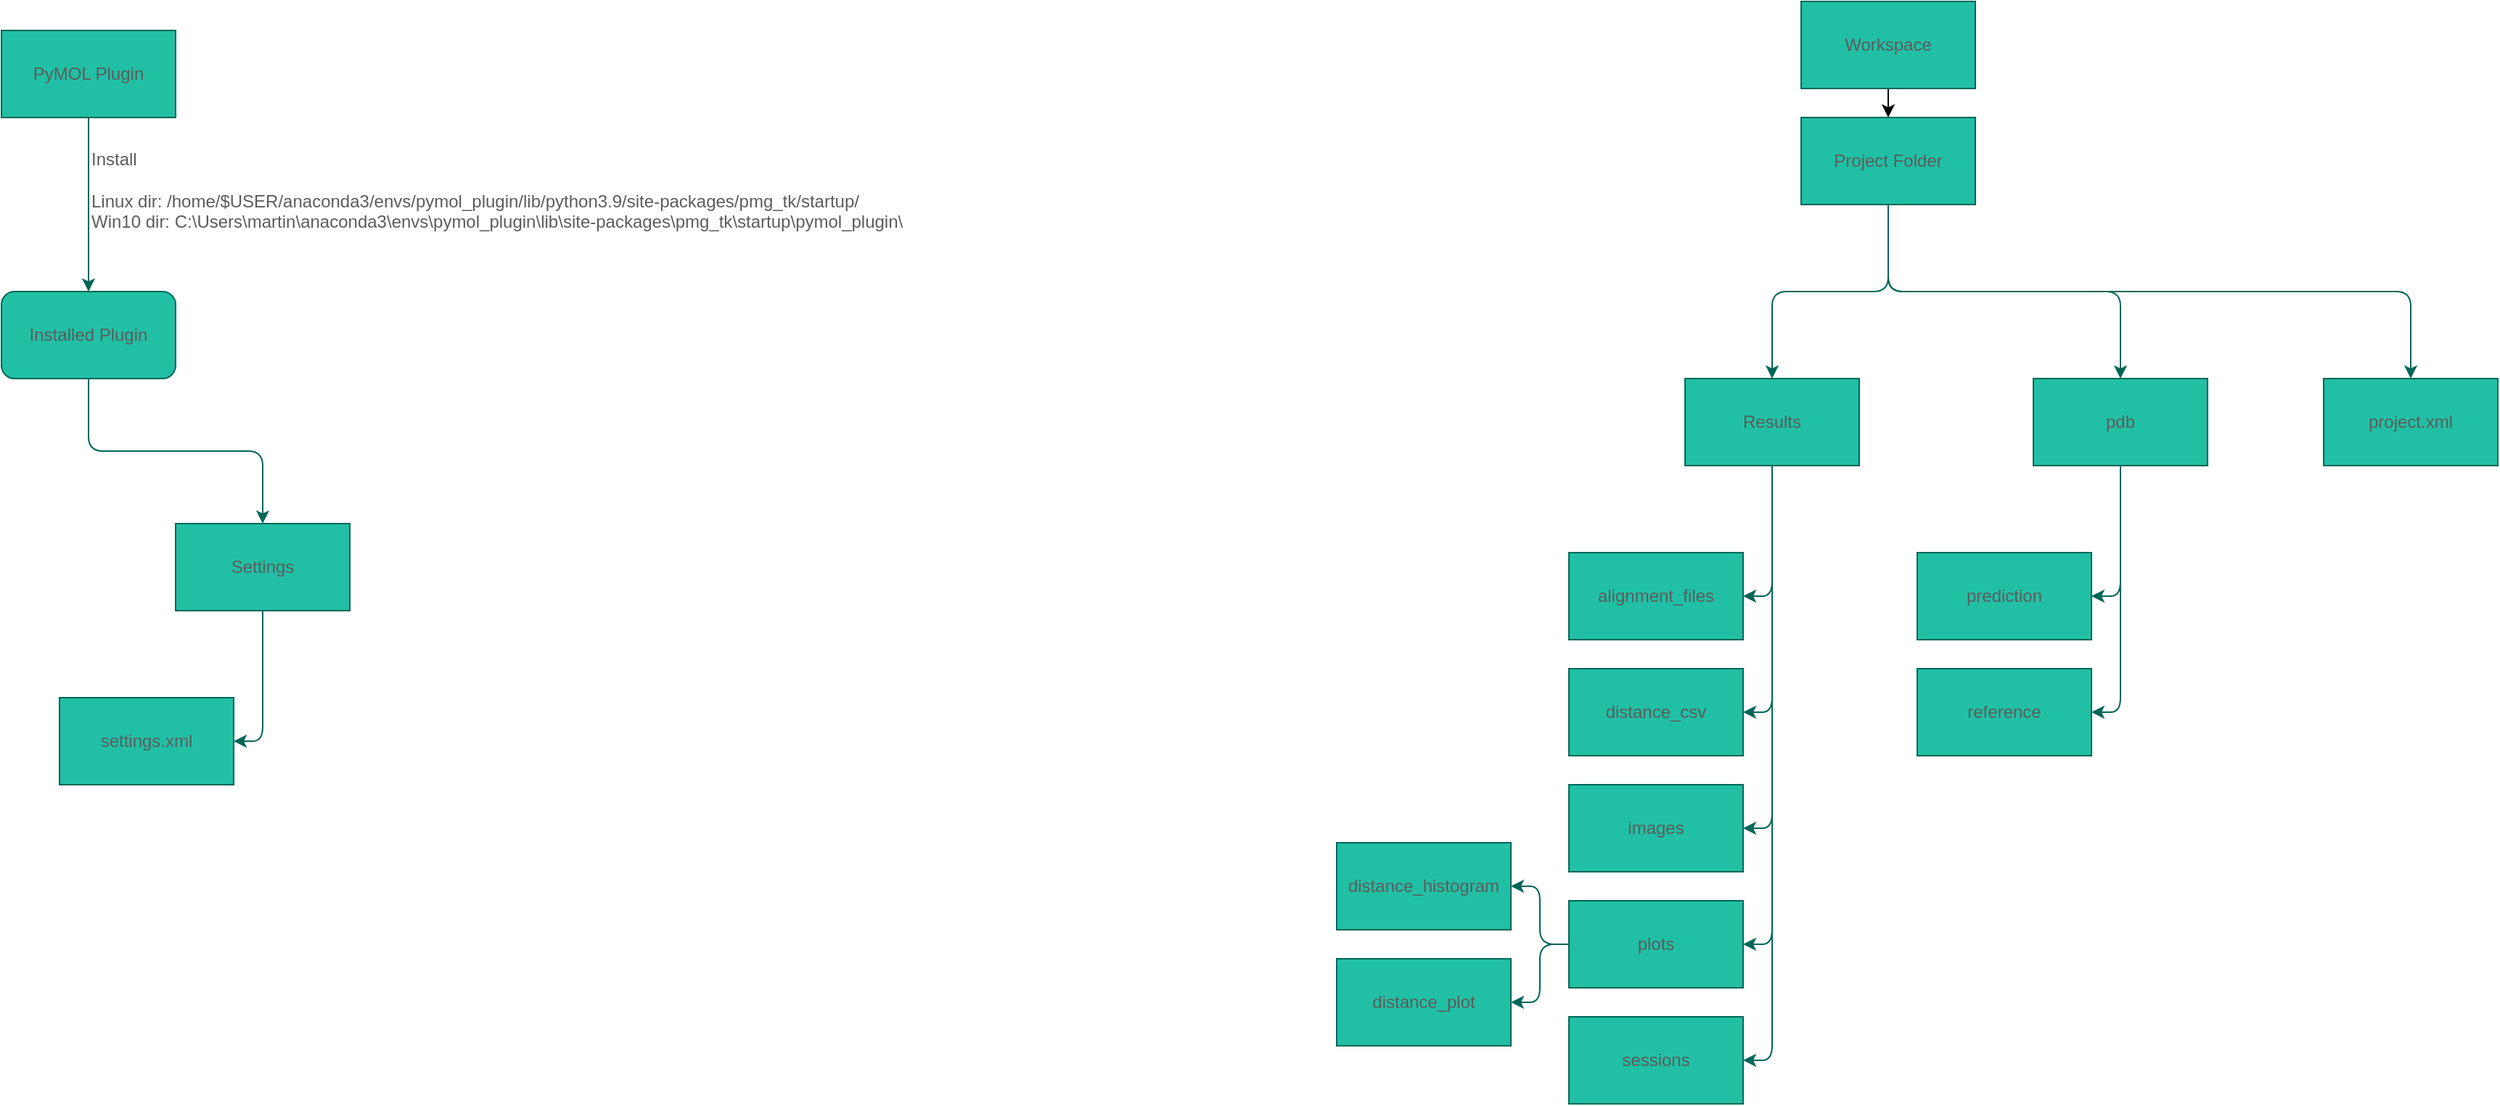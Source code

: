 <mxfile version="18.0.1" type="device"><diagram id="A2rIJ5iO6viDRweJFBFi" name="Page-1"><mxGraphModel dx="1422" dy="873" grid="1" gridSize="10" guides="1" tooltips="1" connect="1" arrows="1" fold="1" page="1" pageScale="1" pageWidth="1200" pageHeight="1600" math="0" shadow="0"><root><mxCell id="0"/><mxCell id="1" parent="0"/><mxCell id="KsZdJDxt5uMHEJc0UxDU-3" style="edgeStyle=orthogonalEdgeStyle;curved=0;rounded=1;sketch=0;orthogonalLoop=1;jettySize=auto;html=1;exitX=0.5;exitY=1;exitDx=0;exitDy=0;entryX=0.5;entryY=0;entryDx=0;entryDy=0;fontColor=#5C5C5C;strokeColor=#006658;fillColor=#21C0A5;" parent="1" source="KsZdJDxt5uMHEJc0UxDU-1" target="KsZdJDxt5uMHEJc0UxDU-2" edge="1"><mxGeometry relative="1" as="geometry"/></mxCell><mxCell id="KsZdJDxt5uMHEJc0UxDU-1" value="PyMOL Plugin" style="rounded=0;whiteSpace=wrap;html=1;fillColor=#21C0A5;strokeColor=#006658;fontColor=#5C5C5C;" parent="1" vertex="1"><mxGeometry x="480" y="60" width="120" height="60" as="geometry"/></mxCell><mxCell id="KsZdJDxt5uMHEJc0UxDU-8" style="edgeStyle=orthogonalEdgeStyle;curved=0;rounded=1;sketch=0;orthogonalLoop=1;jettySize=auto;html=1;entryX=0.5;entryY=0;entryDx=0;entryDy=0;fontColor=#5C5C5C;strokeColor=#006658;fillColor=#21C0A5;exitX=0.5;exitY=1;exitDx=0;exitDy=0;" parent="1" source="uG6XFFSaxM5qkNmtva0j-2" target="KsZdJDxt5uMHEJc0UxDU-6" edge="1"><mxGeometry relative="1" as="geometry"><mxPoint x="1700" y="190" as="sourcePoint"/></mxGeometry></mxCell><mxCell id="KsZdJDxt5uMHEJc0UxDU-9" style="edgeStyle=orthogonalEdgeStyle;curved=0;rounded=1;sketch=0;orthogonalLoop=1;jettySize=auto;html=1;exitX=0.5;exitY=1;exitDx=0;exitDy=0;entryX=0.5;entryY=0;entryDx=0;entryDy=0;fontColor=#5C5C5C;strokeColor=#006658;fillColor=#21C0A5;" parent="1" source="KsZdJDxt5uMHEJc0UxDU-2" target="KsZdJDxt5uMHEJc0UxDU-7" edge="1"><mxGeometry relative="1" as="geometry"/></mxCell><mxCell id="KsZdJDxt5uMHEJc0UxDU-2" value="Installed Plugin" style="rounded=1;whiteSpace=wrap;html=1;sketch=0;fontColor=#5C5C5C;strokeColor=#006658;fillColor=#21C0A5;" parent="1" vertex="1"><mxGeometry x="480" y="240" width="120" height="60" as="geometry"/></mxCell><mxCell id="KsZdJDxt5uMHEJc0UxDU-4" value="Install&lt;br&gt;&lt;br&gt;Linux dir:&amp;nbsp;/home/$USER/anaconda3/envs/pymol_plugin/lib/python3.9/site-packages/pmg_tk/startup/&lt;br&gt;Win10 dir:&amp;nbsp;C:\\Users\\martin\\anaconda3\\envs\\pymol_plugin\\lib\\site-packages\\pmg_tk\\startup\\pymol_plugin\\&lt;br&gt;" style="text;strokeColor=none;fillColor=none;align=left;verticalAlign=middle;whiteSpace=wrap;rounded=0;sketch=0;fontColor=#5C5C5C;html=1;" parent="1" vertex="1"><mxGeometry x="540" y="140" width="630" height="60" as="geometry"/></mxCell><mxCell id="KsZdJDxt5uMHEJc0UxDU-5" value="alignment_files" style="rounded=0;whiteSpace=wrap;html=1;sketch=0;fontColor=#5C5C5C;strokeColor=#006658;fillColor=#21C0A5;" parent="1" vertex="1"><mxGeometry x="1560" y="420" width="120" height="60" as="geometry"/></mxCell><mxCell id="KsZdJDxt5uMHEJc0UxDU-10" style="edgeStyle=orthogonalEdgeStyle;curved=0;rounded=1;sketch=0;orthogonalLoop=1;jettySize=auto;html=1;exitX=0.5;exitY=1;exitDx=0;exitDy=0;entryX=1;entryY=0.5;entryDx=0;entryDy=0;fontColor=#5C5C5C;strokeColor=#006658;fillColor=#21C0A5;" parent="1" source="KsZdJDxt5uMHEJc0UxDU-6" target="KsZdJDxt5uMHEJc0UxDU-5" edge="1"><mxGeometry relative="1" as="geometry"/></mxCell><mxCell id="KsZdJDxt5uMHEJc0UxDU-15" style="edgeStyle=orthogonalEdgeStyle;curved=0;rounded=1;sketch=0;orthogonalLoop=1;jettySize=auto;html=1;exitX=0.5;exitY=1;exitDx=0;exitDy=0;entryX=1;entryY=0.5;entryDx=0;entryDy=0;fontColor=#5C5C5C;strokeColor=#006658;fillColor=#21C0A5;" parent="1" source="KsZdJDxt5uMHEJc0UxDU-6" target="KsZdJDxt5uMHEJc0UxDU-11" edge="1"><mxGeometry relative="1" as="geometry"/></mxCell><mxCell id="KsZdJDxt5uMHEJc0UxDU-16" style="edgeStyle=orthogonalEdgeStyle;curved=0;rounded=1;sketch=0;orthogonalLoop=1;jettySize=auto;html=1;exitX=0.5;exitY=1;exitDx=0;exitDy=0;entryX=1;entryY=0.5;entryDx=0;entryDy=0;fontColor=#5C5C5C;strokeColor=#006658;fillColor=#21C0A5;" parent="1" source="KsZdJDxt5uMHEJc0UxDU-6" target="KsZdJDxt5uMHEJc0UxDU-12" edge="1"><mxGeometry relative="1" as="geometry"/></mxCell><mxCell id="KsZdJDxt5uMHEJc0UxDU-17" style="edgeStyle=orthogonalEdgeStyle;curved=0;rounded=1;sketch=0;orthogonalLoop=1;jettySize=auto;html=1;exitX=0.5;exitY=1;exitDx=0;exitDy=0;entryX=1;entryY=0.5;entryDx=0;entryDy=0;fontColor=#5C5C5C;strokeColor=#006658;fillColor=#21C0A5;" parent="1" source="KsZdJDxt5uMHEJc0UxDU-6" target="KsZdJDxt5uMHEJc0UxDU-13" edge="1"><mxGeometry relative="1" as="geometry"/></mxCell><mxCell id="KsZdJDxt5uMHEJc0UxDU-18" style="edgeStyle=orthogonalEdgeStyle;curved=0;rounded=1;sketch=0;orthogonalLoop=1;jettySize=auto;html=1;exitX=0.5;exitY=1;exitDx=0;exitDy=0;entryX=1;entryY=0.5;entryDx=0;entryDy=0;fontColor=#5C5C5C;strokeColor=#006658;fillColor=#21C0A5;" parent="1" source="KsZdJDxt5uMHEJc0UxDU-6" target="KsZdJDxt5uMHEJc0UxDU-14" edge="1"><mxGeometry relative="1" as="geometry"/></mxCell><mxCell id="KsZdJDxt5uMHEJc0UxDU-6" value="Results" style="rounded=0;whiteSpace=wrap;html=1;sketch=0;fontColor=#5C5C5C;strokeColor=#006658;fillColor=#21C0A5;" parent="1" vertex="1"><mxGeometry x="1640" y="300" width="120" height="60" as="geometry"/></mxCell><mxCell id="KsZdJDxt5uMHEJc0UxDU-20" style="edgeStyle=orthogonalEdgeStyle;curved=0;rounded=1;sketch=0;orthogonalLoop=1;jettySize=auto;html=1;exitX=0.5;exitY=1;exitDx=0;exitDy=0;entryX=1;entryY=0.5;entryDx=0;entryDy=0;fontColor=#5C5C5C;strokeColor=#006658;fillColor=#21C0A5;" parent="1" source="KsZdJDxt5uMHEJc0UxDU-7" target="KsZdJDxt5uMHEJc0UxDU-19" edge="1"><mxGeometry relative="1" as="geometry"/></mxCell><mxCell id="KsZdJDxt5uMHEJc0UxDU-7" value="Settings" style="rounded=0;whiteSpace=wrap;html=1;sketch=0;fontColor=#5C5C5C;strokeColor=#006658;fillColor=#21C0A5;" parent="1" vertex="1"><mxGeometry x="600" y="400" width="120" height="60" as="geometry"/></mxCell><mxCell id="KsZdJDxt5uMHEJc0UxDU-11" value="distance_csv" style="rounded=0;whiteSpace=wrap;html=1;sketch=0;fontColor=#5C5C5C;strokeColor=#006658;fillColor=#21C0A5;" parent="1" vertex="1"><mxGeometry x="1560" y="500" width="120" height="60" as="geometry"/></mxCell><mxCell id="KsZdJDxt5uMHEJc0UxDU-12" value="images" style="rounded=0;whiteSpace=wrap;html=1;sketch=0;fontColor=#5C5C5C;strokeColor=#006658;fillColor=#21C0A5;" parent="1" vertex="1"><mxGeometry x="1560" y="580" width="120" height="60" as="geometry"/></mxCell><mxCell id="KsZdJDxt5uMHEJc0UxDU-23" style="edgeStyle=orthogonalEdgeStyle;curved=0;rounded=1;sketch=0;orthogonalLoop=1;jettySize=auto;html=1;exitX=0;exitY=0.5;exitDx=0;exitDy=0;entryX=1;entryY=0.5;entryDx=0;entryDy=0;fontColor=#5C5C5C;strokeColor=#006658;fillColor=#21C0A5;" parent="1" source="KsZdJDxt5uMHEJc0UxDU-13" target="KsZdJDxt5uMHEJc0UxDU-21" edge="1"><mxGeometry relative="1" as="geometry"/></mxCell><mxCell id="KsZdJDxt5uMHEJc0UxDU-24" style="edgeStyle=orthogonalEdgeStyle;curved=0;rounded=1;sketch=0;orthogonalLoop=1;jettySize=auto;html=1;exitX=0;exitY=0.5;exitDx=0;exitDy=0;entryX=1;entryY=0.5;entryDx=0;entryDy=0;fontColor=#5C5C5C;strokeColor=#006658;fillColor=#21C0A5;" parent="1" source="KsZdJDxt5uMHEJc0UxDU-13" target="KsZdJDxt5uMHEJc0UxDU-22" edge="1"><mxGeometry relative="1" as="geometry"/></mxCell><mxCell id="KsZdJDxt5uMHEJc0UxDU-13" value="plots" style="rounded=0;whiteSpace=wrap;html=1;sketch=0;fontColor=#5C5C5C;strokeColor=#006658;fillColor=#21C0A5;" parent="1" vertex="1"><mxGeometry x="1560" y="660" width="120" height="60" as="geometry"/></mxCell><mxCell id="KsZdJDxt5uMHEJc0UxDU-14" value="sessions" style="rounded=0;whiteSpace=wrap;html=1;sketch=0;fontColor=#5C5C5C;strokeColor=#006658;fillColor=#21C0A5;" parent="1" vertex="1"><mxGeometry x="1560" y="740" width="120" height="60" as="geometry"/></mxCell><mxCell id="KsZdJDxt5uMHEJc0UxDU-19" value="settings.xml" style="rounded=0;whiteSpace=wrap;html=1;sketch=0;fontColor=#5C5C5C;strokeColor=#006658;fillColor=#21C0A5;" parent="1" vertex="1"><mxGeometry x="520" y="520" width="120" height="60" as="geometry"/></mxCell><mxCell id="KsZdJDxt5uMHEJc0UxDU-21" value="distance_histogram" style="rounded=0;whiteSpace=wrap;html=1;sketch=0;fontColor=#5C5C5C;strokeColor=#006658;fillColor=#21C0A5;" parent="1" vertex="1"><mxGeometry x="1400" y="620" width="120" height="60" as="geometry"/></mxCell><mxCell id="KsZdJDxt5uMHEJc0UxDU-22" value="distance_plot" style="rounded=0;whiteSpace=wrap;html=1;sketch=0;fontColor=#5C5C5C;strokeColor=#006658;fillColor=#21C0A5;" parent="1" vertex="1"><mxGeometry x="1400" y="700" width="120" height="60" as="geometry"/></mxCell><mxCell id="uG6XFFSaxM5qkNmtva0j-3" style="edgeStyle=orthogonalEdgeStyle;rounded=0;orthogonalLoop=1;jettySize=auto;html=1;exitX=0.5;exitY=1;exitDx=0;exitDy=0;entryX=0.5;entryY=0;entryDx=0;entryDy=0;" edge="1" parent="1" source="uG6XFFSaxM5qkNmtva0j-1" target="uG6XFFSaxM5qkNmtva0j-2"><mxGeometry relative="1" as="geometry"/></mxCell><mxCell id="uG6XFFSaxM5qkNmtva0j-1" value="Workspace" style="rounded=0;whiteSpace=wrap;html=1;sketch=0;fontColor=#5C5C5C;strokeColor=#006658;fillColor=#21C0A5;" vertex="1" parent="1"><mxGeometry x="1720" y="40" width="120" height="60" as="geometry"/></mxCell><mxCell id="uG6XFFSaxM5qkNmtva0j-2" value="Project Folder" style="rounded=0;whiteSpace=wrap;html=1;sketch=0;fontColor=#5C5C5C;strokeColor=#006658;fillColor=#21C0A5;" vertex="1" parent="1"><mxGeometry x="1720" y="120" width="120" height="60" as="geometry"/></mxCell><mxCell id="uG6XFFSaxM5qkNmtva0j-4" value="pdb" style="rounded=0;whiteSpace=wrap;html=1;sketch=0;fontColor=#5C5C5C;strokeColor=#006658;fillColor=#21C0A5;" vertex="1" parent="1"><mxGeometry x="1880" y="300" width="120" height="60" as="geometry"/></mxCell><mxCell id="uG6XFFSaxM5qkNmtva0j-6" style="edgeStyle=orthogonalEdgeStyle;curved=0;rounded=1;sketch=0;orthogonalLoop=1;jettySize=auto;html=1;entryX=0.5;entryY=0;entryDx=0;entryDy=0;fontColor=#5C5C5C;strokeColor=#006658;fillColor=#21C0A5;exitX=0.5;exitY=1;exitDx=0;exitDy=0;" edge="1" parent="1" source="uG6XFFSaxM5qkNmtva0j-2" target="uG6XFFSaxM5qkNmtva0j-4"><mxGeometry relative="1" as="geometry"><mxPoint x="1880" y="180" as="sourcePoint"/><mxPoint x="1810" y="310" as="targetPoint"/></mxGeometry></mxCell><mxCell id="uG6XFFSaxM5qkNmtva0j-7" value="prediction" style="rounded=0;whiteSpace=wrap;html=1;sketch=0;fontColor=#5C5C5C;strokeColor=#006658;fillColor=#21C0A5;" vertex="1" parent="1"><mxGeometry x="1800" y="420" width="120" height="60" as="geometry"/></mxCell><mxCell id="uG6XFFSaxM5qkNmtva0j-9" style="edgeStyle=orthogonalEdgeStyle;curved=0;rounded=1;sketch=0;orthogonalLoop=1;jettySize=auto;html=1;entryX=1;entryY=0.5;entryDx=0;entryDy=0;fontColor=#5C5C5C;strokeColor=#006658;fillColor=#21C0A5;exitX=0.5;exitY=1;exitDx=0;exitDy=0;" edge="1" parent="1" source="uG6XFFSaxM5qkNmtva0j-4" target="uG6XFFSaxM5qkNmtva0j-7"><mxGeometry relative="1" as="geometry"><mxPoint x="1790" y="190" as="sourcePoint"/><mxPoint x="1710" y="310" as="targetPoint"/></mxGeometry></mxCell><mxCell id="uG6XFFSaxM5qkNmtva0j-10" value="reference" style="rounded=0;whiteSpace=wrap;html=1;sketch=0;fontColor=#5C5C5C;strokeColor=#006658;fillColor=#21C0A5;" vertex="1" parent="1"><mxGeometry x="1800" y="500" width="120" height="60" as="geometry"/></mxCell><mxCell id="uG6XFFSaxM5qkNmtva0j-12" style="edgeStyle=orthogonalEdgeStyle;curved=0;rounded=1;sketch=0;orthogonalLoop=1;jettySize=auto;html=1;entryX=1;entryY=0.5;entryDx=0;entryDy=0;fontColor=#5C5C5C;strokeColor=#006658;fillColor=#21C0A5;exitX=0.5;exitY=1;exitDx=0;exitDy=0;" edge="1" parent="1" source="uG6XFFSaxM5qkNmtva0j-4" target="uG6XFFSaxM5qkNmtva0j-10"><mxGeometry relative="1" as="geometry"><mxPoint x="1970" y="370" as="sourcePoint"/><mxPoint x="1950" y="460" as="targetPoint"/></mxGeometry></mxCell><mxCell id="uG6XFFSaxM5qkNmtva0j-14" value="project.xml" style="rounded=0;whiteSpace=wrap;html=1;sketch=0;fontColor=#5C5C5C;strokeColor=#006658;fillColor=#21C0A5;" vertex="1" parent="1"><mxGeometry x="2080" y="300" width="120" height="60" as="geometry"/></mxCell><mxCell id="uG6XFFSaxM5qkNmtva0j-15" style="edgeStyle=orthogonalEdgeStyle;curved=0;rounded=1;sketch=0;orthogonalLoop=1;jettySize=auto;html=1;entryX=0.5;entryY=0;entryDx=0;entryDy=0;fontColor=#5C5C5C;strokeColor=#006658;fillColor=#21C0A5;exitX=0.5;exitY=1;exitDx=0;exitDy=0;" edge="1" parent="1" source="uG6XFFSaxM5qkNmtva0j-2" target="uG6XFFSaxM5qkNmtva0j-14"><mxGeometry relative="1" as="geometry"><mxPoint x="1790" y="190" as="sourcePoint"/><mxPoint x="1950" y="310" as="targetPoint"/></mxGeometry></mxCell></root></mxGraphModel></diagram></mxfile>